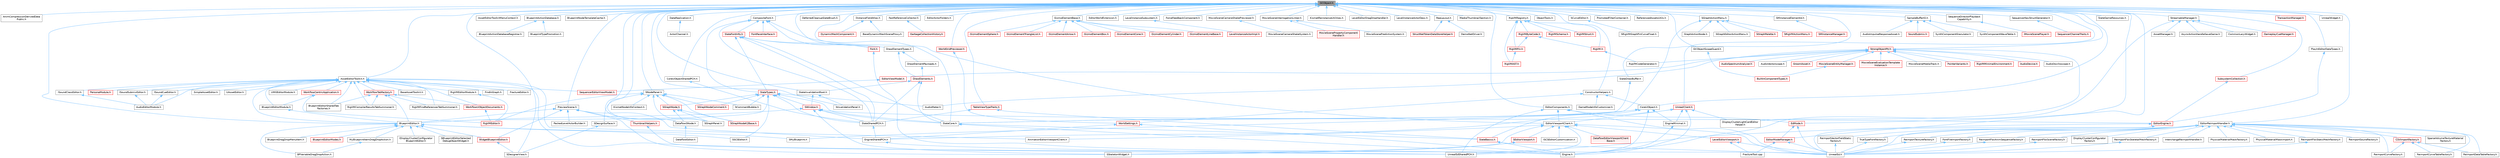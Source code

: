 digraph "GCObject.h"
{
 // INTERACTIVE_SVG=YES
 // LATEX_PDF_SIZE
  bgcolor="transparent";
  edge [fontname=Helvetica,fontsize=10,labelfontname=Helvetica,labelfontsize=10];
  node [fontname=Helvetica,fontsize=10,shape=box,height=0.2,width=0.4];
  Node1 [id="Node000001",label="GCObject.h",height=0.2,width=0.4,color="gray40", fillcolor="grey60", style="filled", fontcolor="black",tooltip=" "];
  Node1 -> Node2 [id="edge1_Node000001_Node000002",dir="back",color="steelblue1",style="solid",tooltip=" "];
  Node2 [id="Node000002",label="AnimCompressionDerivedData\lPublic.h",height=0.2,width=0.4,color="grey40", fillcolor="white", style="filled",URL="$dc/d36/AnimCompressionDerivedDataPublic_8h.html",tooltip=" "];
  Node1 -> Node3 [id="edge2_Node000001_Node000003",dir="back",color="steelblue1",style="solid",tooltip=" "];
  Node3 [id="Node000003",label="AssetEditorToolkit.h",height=0.2,width=0.4,color="grey40", fillcolor="white", style="filled",URL="$d9/d8b/AssetEditorToolkit_8h.html",tooltip=" "];
  Node3 -> Node4 [id="edge3_Node000003_Node000004",dir="back",color="steelblue1",style="solid",tooltip=" "];
  Node4 [id="Node000004",label="AnimationEditorViewportClient.h",height=0.2,width=0.4,color="grey40", fillcolor="white", style="filled",URL="$d1/d45/AnimationEditorViewportClient_8h.html",tooltip=" "];
  Node3 -> Node5 [id="edge4_Node000003_Node000005",dir="back",color="steelblue1",style="solid",tooltip=" "];
  Node5 [id="Node000005",label="AudioEditorModule.h",height=0.2,width=0.4,color="grey40", fillcolor="white", style="filled",URL="$d4/d28/AudioEditorModule_8h.html",tooltip=" "];
  Node3 -> Node6 [id="edge5_Node000003_Node000006",dir="back",color="steelblue1",style="solid",tooltip=" "];
  Node6 [id="Node000006",label="BaseAssetToolkit.h",height=0.2,width=0.4,color="grey40", fillcolor="white", style="filled",URL="$d4/d85/BaseAssetToolkit_8h.html",tooltip=" "];
  Node3 -> Node7 [id="edge6_Node000003_Node000007",dir="back",color="steelblue1",style="solid",tooltip=" "];
  Node7 [id="Node000007",label="BlueprintEditor.h",height=0.2,width=0.4,color="grey40", fillcolor="white", style="filled",URL="$df/d7d/BlueprintEditor_8h.html",tooltip=" "];
  Node7 -> Node8 [id="edge7_Node000007_Node000008",dir="back",color="steelblue1",style="solid",tooltip=" "];
  Node8 [id="Node000008",label="BPVariableDragDropAction.h",height=0.2,width=0.4,color="grey40", fillcolor="white", style="filled",URL="$dd/d23/BPVariableDragDropAction_8h.html",tooltip=" "];
  Node7 -> Node9 [id="edge8_Node000007_Node000009",dir="back",color="steelblue1",style="solid",tooltip=" "];
  Node9 [id="Node000009",label="BlueprintDragDropMenuItem.h",height=0.2,width=0.4,color="grey40", fillcolor="white", style="filled",URL="$dc/deb/BlueprintDragDropMenuItem_8h.html",tooltip=" "];
  Node7 -> Node10 [id="edge9_Node000007_Node000010",dir="back",color="steelblue1",style="solid",tooltip=" "];
  Node10 [id="Node000010",label="BlueprintEditorModes.h",height=0.2,width=0.4,color="red", fillcolor="#FFF0F0", style="filled",URL="$d9/d70/BlueprintEditorModes_8h.html",tooltip=" "];
  Node7 -> Node12 [id="edge10_Node000007_Node000012",dir="back",color="steelblue1",style="solid",tooltip=" "];
  Node12 [id="Node000012",label="IDisplayClusterConfigurator\lBlueprintEditor.h",height=0.2,width=0.4,color="grey40", fillcolor="white", style="filled",URL="$dd/d4b/IDisplayClusterConfiguratorBlueprintEditor_8h.html",tooltip=" "];
  Node7 -> Node13 [id="edge11_Node000007_Node000013",dir="back",color="steelblue1",style="solid",tooltip=" "];
  Node13 [id="Node000013",label="MyBlueprintItemDragDropAction.h",height=0.2,width=0.4,color="grey40", fillcolor="white", style="filled",URL="$da/d11/MyBlueprintItemDragDropAction_8h.html",tooltip=" "];
  Node13 -> Node8 [id="edge12_Node000013_Node000008",dir="back",color="steelblue1",style="solid",tooltip=" "];
  Node7 -> Node14 [id="edge13_Node000007_Node000014",dir="back",color="steelblue1",style="solid",tooltip=" "];
  Node14 [id="Node000014",label="SBlueprintEditorSelected\lDebugObjectWidget.h",height=0.2,width=0.4,color="grey40", fillcolor="white", style="filled",URL="$de/d6c/SBlueprintEditorSelectedDebugObjectWidget_8h.html",tooltip=" "];
  Node7 -> Node15 [id="edge14_Node000007_Node000015",dir="back",color="steelblue1",style="solid",tooltip=" "];
  Node15 [id="Node000015",label="SMyBlueprint.h",height=0.2,width=0.4,color="grey40", fillcolor="white", style="filled",URL="$d3/d34/SMyBlueprint_8h.html",tooltip=" "];
  Node7 -> Node16 [id="edge15_Node000007_Node000016",dir="back",color="steelblue1",style="solid",tooltip=" "];
  Node16 [id="Node000016",label="SSCSEditor.h",height=0.2,width=0.4,color="grey40", fillcolor="white", style="filled",URL="$d0/d2e/SSCSEditor_8h.html",tooltip=" "];
  Node7 -> Node17 [id="edge16_Node000007_Node000017",dir="back",color="steelblue1",style="solid",tooltip=" "];
  Node17 [id="Node000017",label="WidgetBlueprintEditor.h",height=0.2,width=0.4,color="red", fillcolor="#FFF0F0", style="filled",URL="$d6/d04/WidgetBlueprintEditor_8h.html",tooltip=" "];
  Node17 -> Node18 [id="edge17_Node000017_Node000018",dir="back",color="steelblue1",style="solid",tooltip=" "];
  Node18 [id="Node000018",label="SDesignerView.h",height=0.2,width=0.4,color="grey40", fillcolor="white", style="filled",URL="$d2/d14/SDesignerView_8h.html",tooltip=" "];
  Node3 -> Node20 [id="edge18_Node000003_Node000020",dir="back",color="steelblue1",style="solid",tooltip=" "];
  Node20 [id="Node000020",label="BlueprintEditorModule.h",height=0.2,width=0.4,color="grey40", fillcolor="white", style="filled",URL="$df/d39/BlueprintEditorModule_8h.html",tooltip=" "];
  Node20 -> Node7 [id="edge19_Node000020_Node000007",dir="back",color="steelblue1",style="solid",tooltip=" "];
  Node3 -> Node21 [id="edge20_Node000003_Node000021",dir="back",color="steelblue1",style="solid",tooltip=" "];
  Node21 [id="Node000021",label="BlueprintEditorSharedTab\lFactories.h",height=0.2,width=0.4,color="grey40", fillcolor="white", style="filled",URL="$d3/d15/BlueprintEditorSharedTabFactories_8h.html",tooltip=" "];
  Node3 -> Node22 [id="edge21_Node000003_Node000022",dir="back",color="steelblue1",style="solid",tooltip=" "];
  Node22 [id="Node000022",label="FindInGraph.h",height=0.2,width=0.4,color="grey40", fillcolor="white", style="filled",URL="$de/d36/FindInGraph_8h.html",tooltip=" "];
  Node3 -> Node23 [id="edge22_Node000003_Node000023",dir="back",color="steelblue1",style="solid",tooltip=" "];
  Node23 [id="Node000023",label="FractureEditor.h",height=0.2,width=0.4,color="grey40", fillcolor="white", style="filled",URL="$db/df2/FractureEditor_8h.html",tooltip=" "];
  Node3 -> Node24 [id="edge23_Node000003_Node000024",dir="back",color="steelblue1",style="solid",tooltip=" "];
  Node24 [id="Node000024",label="ISoundClassEditor.h",height=0.2,width=0.4,color="grey40", fillcolor="white", style="filled",URL="$de/db1/ISoundClassEditor_8h.html",tooltip=" "];
  Node24 -> Node5 [id="edge24_Node000024_Node000005",dir="back",color="steelblue1",style="solid",tooltip=" "];
  Node3 -> Node25 [id="edge25_Node000003_Node000025",dir="back",color="steelblue1",style="solid",tooltip=" "];
  Node25 [id="Node000025",label="ISoundCueEditor.h",height=0.2,width=0.4,color="grey40", fillcolor="white", style="filled",URL="$d6/d6a/ISoundCueEditor_8h.html",tooltip=" "];
  Node25 -> Node5 [id="edge26_Node000025_Node000005",dir="back",color="steelblue1",style="solid",tooltip=" "];
  Node3 -> Node26 [id="edge27_Node000003_Node000026",dir="back",color="steelblue1",style="solid",tooltip=" "];
  Node26 [id="Node000026",label="ISoundSubmixEditor.h",height=0.2,width=0.4,color="grey40", fillcolor="white", style="filled",URL="$dd/dca/ISoundSubmixEditor_8h.html",tooltip=" "];
  Node26 -> Node5 [id="edge28_Node000026_Node000005",dir="back",color="steelblue1",style="solid",tooltip=" "];
  Node3 -> Node27 [id="edge29_Node000003_Node000027",dir="back",color="steelblue1",style="solid",tooltip=" "];
  Node27 [id="Node000027",label="PersonaModule.h",height=0.2,width=0.4,color="red", fillcolor="#FFF0F0", style="filled",URL="$de/d74/PersonaModule_8h.html",tooltip=" "];
  Node3 -> Node29 [id="edge30_Node000003_Node000029",dir="back",color="steelblue1",style="solid",tooltip=" "];
  Node29 [id="Node000029",label="RigVMCompilerResultsTabSummoner.h",height=0.2,width=0.4,color="grey40", fillcolor="white", style="filled",URL="$dd/d05/RigVMCompilerResultsTabSummoner_8h.html",tooltip=" "];
  Node3 -> Node30 [id="edge31_Node000003_Node000030",dir="back",color="steelblue1",style="solid",tooltip=" "];
  Node30 [id="Node000030",label="RigVMEditorModule.h",height=0.2,width=0.4,color="grey40", fillcolor="white", style="filled",URL="$df/d47/RigVMEditorModule_8h.html",tooltip=" "];
  Node30 -> Node31 [id="edge32_Node000030_Node000031",dir="back",color="steelblue1",style="solid",tooltip=" "];
  Node31 [id="Node000031",label="RigVMEditor.h",height=0.2,width=0.4,color="red", fillcolor="#FFF0F0", style="filled",URL="$d3/d13/RigVMEditor_8h.html",tooltip=" "];
  Node3 -> Node36 [id="edge33_Node000003_Node000036",dir="back",color="steelblue1",style="solid",tooltip=" "];
  Node36 [id="Node000036",label="RigVMFindReferencesTabSummoner.h",height=0.2,width=0.4,color="grey40", fillcolor="white", style="filled",URL="$d5/d7d/RigVMFindReferencesTabSummoner_8h.html",tooltip=" "];
  Node3 -> Node37 [id="edge34_Node000003_Node000037",dir="back",color="steelblue1",style="solid",tooltip=" "];
  Node37 [id="Node000037",label="SequencerEditorViewModel.h",height=0.2,width=0.4,color="red", fillcolor="#FFF0F0", style="filled",URL="$da/d57/SequencerEditorViewModel_8h.html",tooltip=" "];
  Node3 -> Node47 [id="edge35_Node000003_Node000047",dir="back",color="steelblue1",style="solid",tooltip=" "];
  Node47 [id="Node000047",label="SimpleAssetEditor.h",height=0.2,width=0.4,color="grey40", fillcolor="white", style="filled",URL="$da/d6e/SimpleAssetEditor_8h.html",tooltip=" "];
  Node3 -> Node48 [id="edge36_Node000003_Node000048",dir="back",color="steelblue1",style="solid",tooltip=" "];
  Node48 [id="Node000048",label="UAssetEditor.h",height=0.2,width=0.4,color="grey40", fillcolor="white", style="filled",URL="$da/dda/UAssetEditor_8h.html",tooltip=" "];
  Node3 -> Node49 [id="edge37_Node000003_Node000049",dir="back",color="steelblue1",style="solid",tooltip=" "];
  Node49 [id="Node000049",label="UMGEditorModule.h",height=0.2,width=0.4,color="grey40", fillcolor="white", style="filled",URL="$db/d6a/UMGEditorModule_8h.html",tooltip=" "];
  Node3 -> Node50 [id="edge38_Node000003_Node000050",dir="back",color="steelblue1",style="solid",tooltip=" "];
  Node50 [id="Node000050",label="UnrealEdSharedPCH.h",height=0.2,width=0.4,color="grey40", fillcolor="white", style="filled",URL="$d1/de6/UnrealEdSharedPCH_8h.html",tooltip=" "];
  Node3 -> Node51 [id="edge39_Node000003_Node000051",dir="back",color="steelblue1",style="solid",tooltip=" "];
  Node51 [id="Node000051",label="WorkflowCentricApplication.h",height=0.2,width=0.4,color="red", fillcolor="#FFF0F0", style="filled",URL="$dc/dc7/WorkflowCentricApplication_8h.html",tooltip=" "];
  Node51 -> Node20 [id="edge40_Node000051_Node000020",dir="back",color="steelblue1",style="solid",tooltip=" "];
  Node51 -> Node31 [id="edge41_Node000051_Node000031",dir="back",color="steelblue1",style="solid",tooltip=" "];
  Node3 -> Node54 [id="edge42_Node000003_Node000054",dir="back",color="steelblue1",style="solid",tooltip=" "];
  Node54 [id="Node000054",label="WorkflowTabFactory.h",height=0.2,width=0.4,color="red", fillcolor="#FFF0F0", style="filled",URL="$d9/dfb/WorkflowTabFactory_8h.html",tooltip=" "];
  Node54 -> Node7 [id="edge43_Node000054_Node000007",dir="back",color="steelblue1",style="solid",tooltip=" "];
  Node54 -> Node21 [id="edge44_Node000054_Node000021",dir="back",color="steelblue1",style="solid",tooltip=" "];
  Node54 -> Node29 [id="edge45_Node000054_Node000029",dir="back",color="steelblue1",style="solid",tooltip=" "];
  Node54 -> Node36 [id="edge46_Node000054_Node000036",dir="back",color="steelblue1",style="solid",tooltip=" "];
  Node54 -> Node61 [id="edge47_Node000054_Node000061",dir="back",color="steelblue1",style="solid",tooltip=" "];
  Node61 [id="Node000061",label="WorkflowUObjectDocuments.h",height=0.2,width=0.4,color="red", fillcolor="#FFF0F0", style="filled",URL="$d1/db5/WorkflowUObjectDocuments_8h.html",tooltip=" "];
  Node61 -> Node31 [id="edge48_Node000061_Node000031",dir="back",color="steelblue1",style="solid",tooltip=" "];
  Node3 -> Node61 [id="edge49_Node000003_Node000061",dir="back",color="steelblue1",style="solid",tooltip=" "];
  Node1 -> Node63 [id="edge50_Node000001_Node000063",dir="back",color="steelblue1",style="solid",tooltip=" "];
  Node63 [id="Node000063",label="AssetEditorToolkitMenuContext.h",height=0.2,width=0.4,color="grey40", fillcolor="white", style="filled",URL="$df/d61/AssetEditorToolkitMenuContext_8h.html",tooltip=" "];
  Node1 -> Node64 [id="edge51_Node000001_Node000064",dir="back",color="steelblue1",style="solid",tooltip=" "];
  Node64 [id="Node000064",label="BlueprintActionDatabase.h",height=0.2,width=0.4,color="grey40", fillcolor="white", style="filled",URL="$d4/dae/BlueprintActionDatabase_8h.html",tooltip=" "];
  Node64 -> Node65 [id="edge52_Node000064_Node000065",dir="back",color="steelblue1",style="solid",tooltip=" "];
  Node65 [id="Node000065",label="BlueprintActionDatabaseRegistrar.h",height=0.2,width=0.4,color="grey40", fillcolor="white", style="filled",URL="$d5/d5d/BlueprintActionDatabaseRegistrar_8h.html",tooltip=" "];
  Node64 -> Node66 [id="edge53_Node000064_Node000066",dir="back",color="steelblue1",style="solid",tooltip=" "];
  Node66 [id="Node000066",label="BlueprintTypePromotion.h",height=0.2,width=0.4,color="grey40", fillcolor="white", style="filled",URL="$d2/d23/BlueprintTypePromotion_8h.html",tooltip=" "];
  Node1 -> Node7 [id="edge54_Node000001_Node000007",dir="back",color="steelblue1",style="solid",tooltip=" "];
  Node1 -> Node67 [id="edge55_Node000001_Node000067",dir="back",color="steelblue1",style="solid",tooltip=" "];
  Node67 [id="Node000067",label="BlueprintNodeTemplateCache.h",height=0.2,width=0.4,color="grey40", fillcolor="white", style="filled",URL="$d7/d87/BlueprintNodeTemplateCache_8h.html",tooltip=" "];
  Node1 -> Node68 [id="edge56_Node000001_Node000068",dir="back",color="steelblue1",style="solid",tooltip=" "];
  Node68 [id="Node000068",label="CompositeFont.h",height=0.2,width=0.4,color="grey40", fillcolor="white", style="filled",URL="$df/d09/CompositeFont_8h.html",tooltip=" "];
  Node68 -> Node69 [id="edge57_Node000068_Node000069",dir="back",color="steelblue1",style="solid",tooltip=" "];
  Node69 [id="Node000069",label="Font.h",height=0.2,width=0.4,color="red", fillcolor="#FFF0F0", style="filled",URL="$d8/dd1/Font_8h.html",tooltip=" "];
  Node69 -> Node73 [id="edge58_Node000069_Node000073",dir="back",color="steelblue1",style="solid",tooltip=" "];
  Node73 [id="Node000073",label="Engine.h",height=0.2,width=0.4,color="grey40", fillcolor="white", style="filled",URL="$d1/d34/Public_2Engine_8h.html",tooltip=" "];
  Node68 -> Node74 [id="edge59_Node000068_Node000074",dir="back",color="steelblue1",style="solid",tooltip=" "];
  Node74 [id="Node000074",label="FontFaceInterface.h",height=0.2,width=0.4,color="red", fillcolor="#FFF0F0", style="filled",URL="$d1/dbe/FontFaceInterface_8h.html",tooltip=" "];
  Node68 -> Node76 [id="edge60_Node000068_Node000076",dir="back",color="steelblue1",style="solid",tooltip=" "];
  Node76 [id="Node000076",label="SlateCore.h",height=0.2,width=0.4,color="grey40", fillcolor="white", style="filled",URL="$dc/d03/SlateCore_8h.html",tooltip=" "];
  Node76 -> Node73 [id="edge61_Node000076_Node000073",dir="back",color="steelblue1",style="solid",tooltip=" "];
  Node76 -> Node77 [id="edge62_Node000076_Node000077",dir="back",color="steelblue1",style="solid",tooltip=" "];
  Node77 [id="Node000077",label="SlateBasics.h",height=0.2,width=0.4,color="red", fillcolor="#FFF0F0", style="filled",URL="$da/d2f/SlateBasics_8h.html",tooltip=" "];
  Node77 -> Node73 [id="edge63_Node000077_Node000073",dir="back",color="steelblue1",style="solid",tooltip=" "];
  Node77 -> Node80 [id="edge64_Node000077_Node000080",dir="back",color="steelblue1",style="solid",tooltip=" "];
  Node80 [id="Node000080",label="UnrealEd.h",height=0.2,width=0.4,color="grey40", fillcolor="white", style="filled",URL="$d2/d5f/UnrealEd_8h.html",tooltip=" "];
  Node68 -> Node81 [id="edge65_Node000068_Node000081",dir="back",color="steelblue1",style="solid",tooltip=" "];
  Node81 [id="Node000081",label="SlateFontInfo.h",height=0.2,width=0.4,color="red", fillcolor="#FFF0F0", style="filled",URL="$dc/dfb/SlateFontInfo_8h.html",tooltip=" "];
  Node81 -> Node129 [id="edge66_Node000081_Node000129",dir="back",color="steelblue1",style="solid",tooltip=" "];
  Node129 [id="Node000129",label="DrawElementTypes.h",height=0.2,width=0.4,color="grey40", fillcolor="white", style="filled",URL="$df/d5c/DrawElementTypes_8h.html",tooltip=" "];
  Node129 -> Node130 [id="edge67_Node000129_Node000130",dir="back",color="steelblue1",style="solid",tooltip=" "];
  Node130 [id="Node000130",label="DrawElementPayloads.h",height=0.2,width=0.4,color="grey40", fillcolor="white", style="filled",URL="$d9/d97/DrawElementPayloads_8h.html",tooltip=" "];
  Node130 -> Node131 [id="edge68_Node000130_Node000131",dir="back",color="steelblue1",style="solid",tooltip=" "];
  Node131 [id="Node000131",label="DrawElements.h",height=0.2,width=0.4,color="red", fillcolor="#FFF0F0", style="filled",URL="$d8/d4c/DrawElements_8h.html",tooltip=" "];
  Node131 -> Node76 [id="edge69_Node000131_Node000076",dir="back",color="steelblue1",style="solid",tooltip=" "];
  Node131 -> Node674 [id="edge70_Node000131_Node000674",dir="back",color="steelblue1",style="solid",tooltip=" "];
  Node674 [id="Node000674",label="SlateInvalidationRoot.h",height=0.2,width=0.4,color="grey40", fillcolor="white", style="filled",URL="$d6/dc6/SlateInvalidationRoot_8h.html",tooltip=" "];
  Node674 -> Node675 [id="edge71_Node000674_Node000675",dir="back",color="steelblue1",style="solid",tooltip=" "];
  Node675 [id="Node000675",label="SInvalidationPanel.h",height=0.2,width=0.4,color="grey40", fillcolor="white", style="filled",URL="$d7/d86/SInvalidationPanel_8h.html",tooltip=" "];
  Node674 -> Node389 [id="edge72_Node000674_Node000389",dir="back",color="steelblue1",style="solid",tooltip=" "];
  Node389 [id="Node000389",label="SWindow.h",height=0.2,width=0.4,color="red", fillcolor="#FFF0F0", style="filled",URL="$d2/d6d/SWindow_8h.html",tooltip=" "];
  Node389 -> Node7 [id="edge73_Node000389_Node000007",dir="back",color="steelblue1",style="solid",tooltip=" "];
  Node389 -> Node396 [id="edge74_Node000389_Node000396",dir="back",color="steelblue1",style="solid",tooltip=" "];
  Node396 [id="Node000396",label="EditorEngine.h",height=0.2,width=0.4,color="red", fillcolor="#FFF0F0", style="filled",URL="$da/d0c/EditorEngine_8h.html",tooltip=" "];
  Node396 -> Node80 [id="edge75_Node000396_Node000080",dir="back",color="steelblue1",style="solid",tooltip=" "];
  Node396 -> Node50 [id="edge76_Node000396_Node000050",dir="back",color="steelblue1",style="solid",tooltip=" "];
  Node389 -> Node279 [id="edge77_Node000389_Node000279",dir="back",color="steelblue1",style="solid",tooltip=" "];
  Node279 [id="Node000279",label="SSkeletonWidget.h",height=0.2,width=0.4,color="grey40", fillcolor="white", style="filled",URL="$dd/da7/SSkeletonWidget_8h.html",tooltip=" "];
  Node389 -> Node76 [id="edge78_Node000389_Node000076",dir="back",color="steelblue1",style="solid",tooltip=" "];
  Node389 -> Node231 [id="edge79_Node000389_Node000231",dir="back",color="steelblue1",style="solid",tooltip=" "];
  Node231 [id="Node000231",label="SlateSharedPCH.h",height=0.2,width=0.4,color="grey40", fillcolor="white", style="filled",URL="$d1/dfc/SlateSharedPCH_8h.html",tooltip=" "];
  Node231 -> Node232 [id="edge80_Node000231_Node000232",dir="back",color="steelblue1",style="solid",tooltip=" "];
  Node232 [id="Node000232",label="EngineSharedPCH.h",height=0.2,width=0.4,color="grey40", fillcolor="white", style="filled",URL="$dc/dbb/EngineSharedPCH_8h.html",tooltip=" "];
  Node232 -> Node50 [id="edge81_Node000232_Node000050",dir="back",color="steelblue1",style="solid",tooltip=" "];
  Node131 -> Node231 [id="edge82_Node000131_Node000231",dir="back",color="steelblue1",style="solid",tooltip=" "];
  Node129 -> Node131 [id="edge83_Node000129_Node000131",dir="back",color="steelblue1",style="solid",tooltip=" "];
  Node81 -> Node69 [id="edge84_Node000081_Node000069",dir="back",color="steelblue1",style="solid",tooltip=" "];
  Node81 -> Node76 [id="edge85_Node000081_Node000076",dir="back",color="steelblue1",style="solid",tooltip=" "];
  Node81 -> Node231 [id="edge86_Node000081_Node000231",dir="back",color="steelblue1",style="solid",tooltip=" "];
  Node81 -> Node1045 [id="edge87_Node000081_Node001045",dir="back",color="steelblue1",style="solid",tooltip=" "];
  Node1045 [id="Node001045",label="SlateTypes.h",height=0.2,width=0.4,color="red", fillcolor="#FFF0F0", style="filled",URL="$d2/d6f/SlateTypes_8h.html",tooltip=" "];
  Node1045 -> Node84 [id="edge88_Node001045_Node000084",dir="back",color="steelblue1",style="solid",tooltip=" "];
  Node84 [id="Node000084",label="AudioMeter.h",height=0.2,width=0.4,color="grey40", fillcolor="white", style="filled",URL="$de/db0/AudioMeter_8h.html",tooltip=" "];
  Node1045 -> Node7 [id="edge89_Node001045_Node000007",dir="back",color="steelblue1",style="solid",tooltip=" "];
  Node1045 -> Node168 [id="edge90_Node001045_Node000168",dir="back",color="steelblue1",style="solid",tooltip=" "];
  Node168 [id="Node000168",label="SCommentBubble.h",height=0.2,width=0.4,color="grey40", fillcolor="white", style="filled",URL="$d9/d84/SCommentBubble_8h.html",tooltip=" "];
  Node1045 -> Node170 [id="edge91_Node001045_Node000170",dir="back",color="steelblue1",style="solid",tooltip=" "];
  Node170 [id="Node000170",label="SGraphNode.h",height=0.2,width=0.4,color="red", fillcolor="#FFF0F0", style="filled",URL="$d2/d30/SGraphNode_8h.html",tooltip=" "];
  Node170 -> Node173 [id="edge92_Node000170_Node000173",dir="back",color="steelblue1",style="solid",tooltip=" "];
  Node173 [id="Node000173",label="DataflowSNode.h",height=0.2,width=0.4,color="grey40", fillcolor="white", style="filled",URL="$d8/d5a/DataflowSNode_8h.html",tooltip=" "];
  Node173 -> Node174 [id="edge93_Node000173_Node000174",dir="back",color="steelblue1",style="solid",tooltip=" "];
  Node174 [id="Node000174",label="DataflowEditor.h",height=0.2,width=0.4,color="grey40", fillcolor="white", style="filled",URL="$d9/d93/DataflowEditor_8h.html",tooltip=" "];
  Node170 -> Node179 [id="edge94_Node000170_Node000179",dir="back",color="steelblue1",style="solid",tooltip=" "];
  Node179 [id="Node000179",label="SGraphNodeK2Base.h",height=0.2,width=0.4,color="red", fillcolor="#FFF0F0", style="filled",URL="$de/d4a/SGraphNodeK2Base_8h.html",tooltip=" "];
  Node170 -> Node188 [id="edge95_Node000170_Node000188",dir="back",color="steelblue1",style="solid",tooltip=" "];
  Node188 [id="Node000188",label="SGraphPanel.h",height=0.2,width=0.4,color="grey40", fillcolor="white", style="filled",URL="$d2/dcf/SGraphPanel_8h.html",tooltip=" "];
  Node1045 -> Node185 [id="edge96_Node001045_Node000185",dir="back",color="steelblue1",style="solid",tooltip=" "];
  Node185 [id="Node000185",label="SGraphNodeComment.h",height=0.2,width=0.4,color="red", fillcolor="#FFF0F0", style="filled",URL="$d7/db6/SGraphNodeComment_8h.html",tooltip=" "];
  Node1045 -> Node16 [id="edge97_Node001045_Node000016",dir="back",color="steelblue1",style="solid",tooltip=" "];
  Node1045 -> Node389 [id="edge98_Node001045_Node000389",dir="back",color="steelblue1",style="solid",tooltip=" "];
  Node1045 -> Node76 [id="edge99_Node001045_Node000076",dir="back",color="steelblue1",style="solid",tooltip=" "];
  Node1045 -> Node231 [id="edge100_Node001045_Node000231",dir="back",color="steelblue1",style="solid",tooltip=" "];
  Node68 -> Node231 [id="edge101_Node000068_Node000231",dir="back",color="steelblue1",style="solid",tooltip=" "];
  Node68 -> Node1045 [id="edge102_Node000068_Node001045",dir="back",color="steelblue1",style="solid",tooltip=" "];
  Node1 -> Node1104 [id="edge103_Node000001_Node001104",dir="back",color="steelblue1",style="solid",tooltip=" "];
  Node1104 [id="Node001104",label="ConstructorHelpers.h",height=0.2,width=0.4,color="grey40", fillcolor="white", style="filled",URL="$db/d1c/ConstructorHelpers_8h.html",tooltip=" "];
  Node1104 -> Node1105 [id="edge104_Node001104_Node001105",dir="back",color="steelblue1",style="solid",tooltip=" "];
  Node1105 [id="Node001105",label="CoreUObject.h",height=0.2,width=0.4,color="grey40", fillcolor="white", style="filled",URL="$d0/ded/CoreUObject_8h.html",tooltip=" "];
  Node1105 -> Node73 [id="edge105_Node001105_Node000073",dir="back",color="steelblue1",style="solid",tooltip=" "];
  Node1105 -> Node1106 [id="edge106_Node001105_Node001106",dir="back",color="steelblue1",style="solid",tooltip=" "];
  Node1106 [id="Node001106",label="EngineMinimal.h",height=0.2,width=0.4,color="grey40", fillcolor="white", style="filled",URL="$d0/d2c/EngineMinimal_8h.html",tooltip=" "];
  Node1106 -> Node73 [id="edge107_Node001106_Node000073",dir="back",color="steelblue1",style="solid",tooltip=" "];
  Node1105 -> Node77 [id="edge108_Node001105_Node000077",dir="back",color="steelblue1",style="solid",tooltip=" "];
  Node1105 -> Node76 [id="edge109_Node001105_Node000076",dir="back",color="steelblue1",style="solid",tooltip=" "];
  Node1104 -> Node118 [id="edge110_Node001104_Node000118",dir="back",color="steelblue1",style="solid",tooltip=" "];
  Node118 [id="Node000118",label="GameModeInfoCustomizer.h",height=0.2,width=0.4,color="grey40", fillcolor="white", style="filled",URL="$d5/df3/GameModeInfoCustomizer_8h.html",tooltip=" "];
  Node1104 -> Node1107 [id="edge111_Node001104_Node001107",dir="back",color="steelblue1",style="solid",tooltip=" "];
  Node1107 [id="Node001107",label="WorldSettings.h",height=0.2,width=0.4,color="red", fillcolor="#FFF0F0", style="filled",URL="$dd/d74/WorldSettings_8h.html",tooltip=" "];
  Node1107 -> Node73 [id="edge112_Node001107_Node000073",dir="back",color="steelblue1",style="solid",tooltip=" "];
  Node1107 -> Node232 [id="edge113_Node001107_Node000232",dir="back",color="steelblue1",style="solid",tooltip=" "];
  Node1 -> Node1105 [id="edge114_Node000001_Node001105",dir="back",color="steelblue1",style="solid",tooltip=" "];
  Node1 -> Node1130 [id="edge115_Node000001_Node001130",dir="back",color="steelblue1",style="solid",tooltip=" "];
  Node1130 [id="Node001130",label="CoreUObjectSharedPCH.h",height=0.2,width=0.4,color="grey40", fillcolor="white", style="filled",URL="$de/d2f/CoreUObjectSharedPCH_8h.html",tooltip=" "];
  Node1130 -> Node231 [id="edge116_Node001130_Node000231",dir="back",color="steelblue1",style="solid",tooltip=" "];
  Node1 -> Node1131 [id="edge117_Node000001_Node001131",dir="back",color="steelblue1",style="solid",tooltip=" "];
  Node1131 [id="Node001131",label="DataReplication.h",height=0.2,width=0.4,color="grey40", fillcolor="white", style="filled",URL="$d8/d2a/DataReplication_8h.html",tooltip=" "];
  Node1131 -> Node1132 [id="edge118_Node001131_Node001132",dir="back",color="steelblue1",style="solid",tooltip=" "];
  Node1132 [id="Node001132",label="ActorChannel.h",height=0.2,width=0.4,color="grey40", fillcolor="white", style="filled",URL="$d5/de0/ActorChannel_8h.html",tooltip=" "];
  Node1 -> Node173 [id="edge119_Node000001_Node000173",dir="back",color="steelblue1",style="solid",tooltip=" "];
  Node1 -> Node1133 [id="edge120_Node000001_Node001133",dir="back",color="steelblue1",style="solid",tooltip=" "];
  Node1133 [id="Node001133",label="DeferredCleanupSlateBrush.h",height=0.2,width=0.4,color="grey40", fillcolor="white", style="filled",URL="$d0/d81/DeferredCleanupSlateBrush_8h.html",tooltip=" "];
  Node1 -> Node1134 [id="edge121_Node000001_Node001134",dir="back",color="steelblue1",style="solid",tooltip=" "];
  Node1134 [id="Node001134",label="DistanceFieldAtlas.h",height=0.2,width=0.4,color="grey40", fillcolor="white", style="filled",URL="$df/def/DistanceFieldAtlas_8h.html",tooltip=" "];
  Node1134 -> Node1135 [id="edge122_Node001134_Node001135",dir="back",color="steelblue1",style="solid",tooltip=" "];
  Node1135 [id="Node001135",label="BaseDynamicMeshSceneProxy.h",height=0.2,width=0.4,color="grey40", fillcolor="white", style="filled",URL="$d2/dee/BaseDynamicMeshSceneProxy_8h.html",tooltip=" "];
  Node1134 -> Node1136 [id="edge123_Node001134_Node001136",dir="back",color="steelblue1",style="solid",tooltip=" "];
  Node1136 [id="Node001136",label="DynamicMeshComponent.h",height=0.2,width=0.4,color="red", fillcolor="#FFF0F0", style="filled",URL="$d8/d66/DynamicMeshComponent_8h.html",tooltip=" "];
  Node1 -> Node129 [id="edge124_Node000001_Node000129",dir="back",color="steelblue1",style="solid",tooltip=" "];
  Node1 -> Node550 [id="edge125_Node000001_Node000550",dir="back",color="steelblue1",style="solid",tooltip=" "];
  Node550 [id="Node000550",label="EdMode.h",height=0.2,width=0.4,color="red", fillcolor="#FFF0F0", style="filled",URL="$d9/d84/EdMode_8h.html",tooltip=" "];
  Node550 -> Node504 [id="edge126_Node000550_Node000504",dir="back",color="steelblue1",style="solid",tooltip=" "];
  Node504 [id="Node000504",label="EditorModeManager.h",height=0.2,width=0.4,color="red", fillcolor="#FFF0F0", style="filled",URL="$d9/dca/EditorModeManager_8h.html",tooltip=" "];
  Node504 -> Node503 [id="edge127_Node000504_Node000503",dir="back",color="steelblue1",style="solid",tooltip=" "];
  Node503 [id="Node000503",label="FractureTool.cpp",height=0.2,width=0.4,color="grey40", fillcolor="white", style="filled",URL="$dc/d9a/FractureTool_8cpp.html",tooltip=" "];
  Node504 -> Node80 [id="edge128_Node000504_Node000080",dir="back",color="steelblue1",style="solid",tooltip=" "];
  Node550 -> Node80 [id="edge129_Node000550_Node000080",dir="back",color="steelblue1",style="solid",tooltip=" "];
  Node1 -> Node922 [id="edge130_Node000001_Node000922",dir="back",color="steelblue1",style="solid",tooltip=" "];
  Node922 [id="Node000922",label="EditorActorFolders.h",height=0.2,width=0.4,color="grey40", fillcolor="white", style="filled",URL="$d9/dc1/EditorActorFolders_8h.html",tooltip=" "];
  Node1 -> Node1208 [id="edge131_Node000001_Node001208",dir="back",color="steelblue1",style="solid",tooltip=" "];
  Node1208 [id="Node001208",label="EditorComponents.h",height=0.2,width=0.4,color="grey40", fillcolor="white", style="filled",URL="$d8/d68/EditorComponents_8h.html",tooltip=" "];
  Node1208 -> Node550 [id="edge132_Node001208_Node000550",dir="back",color="steelblue1",style="solid",tooltip=" "];
  Node1208 -> Node510 [id="edge133_Node001208_Node000510",dir="back",color="steelblue1",style="solid",tooltip=" "];
  Node510 [id="Node000510",label="EditorViewportClient.h",height=0.2,width=0.4,color="grey40", fillcolor="white", style="filled",URL="$d4/d41/EditorViewportClient_8h.html",tooltip=" "];
  Node510 -> Node4 [id="edge134_Node000510_Node000004",dir="back",color="steelblue1",style="solid",tooltip=" "];
  Node510 -> Node511 [id="edge135_Node000510_Node000511",dir="back",color="steelblue1",style="solid",tooltip=" "];
  Node511 [id="Node000511",label="DataflowEditorViewportClient\lBase.h",height=0.2,width=0.4,color="red", fillcolor="#FFF0F0", style="filled",URL="$d8/ddd/DataflowEditorViewportClientBase_8h.html",tooltip=" "];
  Node510 -> Node514 [id="edge136_Node000510_Node000514",dir="back",color="steelblue1",style="solid",tooltip=" "];
  Node514 [id="Node000514",label="ISCSEditorCustomization.h",height=0.2,width=0.4,color="grey40", fillcolor="white", style="filled",URL="$de/d19/ISCSEditorCustomization_8h.html",tooltip=" "];
  Node510 -> Node515 [id="edge137_Node000510_Node000515",dir="back",color="steelblue1",style="solid",tooltip=" "];
  Node515 [id="Node000515",label="LevelEditorViewport.h",height=0.2,width=0.4,color="red", fillcolor="#FFF0F0", style="filled",URL="$d4/ddf/LevelEditorViewport_8h.html",tooltip=" "];
  Node515 -> Node503 [id="edge138_Node000515_Node000503",dir="back",color="steelblue1",style="solid",tooltip=" "];
  Node515 -> Node80 [id="edge139_Node000515_Node000080",dir="back",color="steelblue1",style="solid",tooltip=" "];
  Node510 -> Node518 [id="edge140_Node000510_Node000518",dir="back",color="steelblue1",style="solid",tooltip=" "];
  Node518 [id="Node000518",label="SEditorViewport.h",height=0.2,width=0.4,color="red", fillcolor="#FFF0F0", style="filled",URL="$dd/de0/SEditorViewport_8h.html",tooltip=" "];
  Node518 -> Node279 [id="edge141_Node000518_Node000279",dir="back",color="steelblue1",style="solid",tooltip=" "];
  Node510 -> Node279 [id="edge142_Node000510_Node000279",dir="back",color="steelblue1",style="solid",tooltip=" "];
  Node510 -> Node80 [id="edge143_Node000510_Node000080",dir="back",color="steelblue1",style="solid",tooltip=" "];
  Node510 -> Node50 [id="edge144_Node000510_Node000050",dir="back",color="steelblue1",style="solid",tooltip=" "];
  Node1208 -> Node80 [id="edge145_Node001208_Node000080",dir="back",color="steelblue1",style="solid",tooltip=" "];
  Node1208 -> Node50 [id="edge146_Node001208_Node000050",dir="back",color="steelblue1",style="solid",tooltip=" "];
  Node1 -> Node504 [id="edge147_Node000001_Node000504",dir="back",color="steelblue1",style="solid",tooltip=" "];
  Node1 -> Node1209 [id="edge148_Node000001_Node001209",dir="back",color="steelblue1",style="solid",tooltip=" "];
  Node1209 [id="Node001209",label="EditorReimportHandler.h",height=0.2,width=0.4,color="grey40", fillcolor="white", style="filled",URL="$d2/d2f/EditorReimportHandler_8h.html",tooltip=" "];
  Node1209 -> Node1210 [id="edge149_Node001209_Node001210",dir="back",color="steelblue1",style="solid",tooltip=" "];
  Node1210 [id="Node001210",label="CSVImportFactory.h",height=0.2,width=0.4,color="red", fillcolor="#FFF0F0", style="filled",URL="$df/d17/CSVImportFactory_8h.html",tooltip=" "];
  Node1210 -> Node1212 [id="edge150_Node001210_Node001212",dir="back",color="steelblue1",style="solid",tooltip=" "];
  Node1212 [id="Node001212",label="ReimportCurveFactory.h",height=0.2,width=0.4,color="grey40", fillcolor="white", style="filled",URL="$d0/dfa/ReimportCurveFactory_8h.html",tooltip=" "];
  Node1210 -> Node1213 [id="edge151_Node001210_Node001213",dir="back",color="steelblue1",style="solid",tooltip=" "];
  Node1213 [id="Node001213",label="ReimportCurveTableFactory.h",height=0.2,width=0.4,color="grey40", fillcolor="white", style="filled",URL="$d9/d35/ReimportCurveTableFactory_8h.html",tooltip=" "];
  Node1210 -> Node1214 [id="edge152_Node001210_Node001214",dir="back",color="steelblue1",style="solid",tooltip=" "];
  Node1214 [id="Node001214",label="ReimportDataTableFactory.h",height=0.2,width=0.4,color="grey40", fillcolor="white", style="filled",URL="$d4/d95/ReimportDataTableFactory_8h.html",tooltip=" "];
  Node1209 -> Node1215 [id="edge153_Node001209_Node001215",dir="back",color="steelblue1",style="solid",tooltip=" "];
  Node1215 [id="Node001215",label="DisplayClusterConfigurator\lFactory.h",height=0.2,width=0.4,color="grey40", fillcolor="white", style="filled",URL="$de/d0f/DisplayClusterConfiguratorFactory_8h.html",tooltip=" "];
  Node1209 -> Node1216 [id="edge154_Node001209_Node001216",dir="back",color="steelblue1",style="solid",tooltip=" "];
  Node1216 [id="Node001216",label="FontFileImportFactory.h",height=0.2,width=0.4,color="grey40", fillcolor="white", style="filled",URL="$d2/d31/FontFileImportFactory_8h.html",tooltip=" "];
  Node1216 -> Node80 [id="edge155_Node001216_Node000080",dir="back",color="steelblue1",style="solid",tooltip=" "];
  Node1209 -> Node1217 [id="edge156_Node001209_Node001217",dir="back",color="steelblue1",style="solid",tooltip=" "];
  Node1217 [id="Node001217",label="InterchangeReimportHandler.h",height=0.2,width=0.4,color="grey40", fillcolor="white", style="filled",URL="$d7/de5/InterchangeReimportHandler_8h.html",tooltip=" "];
  Node1209 -> Node1218 [id="edge157_Node001209_Node001218",dir="back",color="steelblue1",style="solid",tooltip=" "];
  Node1218 [id="Node001218",label="PhysicalMaterialMaskFactory.h",height=0.2,width=0.4,color="grey40", fillcolor="white", style="filled",URL="$d1/da4/PhysicalMaterialMaskFactory_8h.html",tooltip=" "];
  Node1209 -> Node1219 [id="edge158_Node001209_Node001219",dir="back",color="steelblue1",style="solid",tooltip=" "];
  Node1219 [id="Node001219",label="PhysicalMaterialMaskImport.h",height=0.2,width=0.4,color="grey40", fillcolor="white", style="filled",URL="$d8/de7/PhysicalMaterialMaskImport_8h.html",tooltip=" "];
  Node1209 -> Node1212 [id="edge159_Node001209_Node001212",dir="back",color="steelblue1",style="solid",tooltip=" "];
  Node1209 -> Node1213 [id="edge160_Node001209_Node001213",dir="back",color="steelblue1",style="solid",tooltip=" "];
  Node1209 -> Node1214 [id="edge161_Node001209_Node001214",dir="back",color="steelblue1",style="solid",tooltip=" "];
  Node1209 -> Node1220 [id="edge162_Node001209_Node001220",dir="back",color="steelblue1",style="solid",tooltip=" "];
  Node1220 [id="Node001220",label="ReimportFbxAnimSequenceFactory.h",height=0.2,width=0.4,color="grey40", fillcolor="white", style="filled",URL="$d9/d1e/ReimportFbxAnimSequenceFactory_8h.html",tooltip=" "];
  Node1220 -> Node80 [id="edge163_Node001220_Node000080",dir="back",color="steelblue1",style="solid",tooltip=" "];
  Node1209 -> Node1221 [id="edge164_Node001209_Node001221",dir="back",color="steelblue1",style="solid",tooltip=" "];
  Node1221 [id="Node001221",label="ReimportFbxSceneFactory.h",height=0.2,width=0.4,color="grey40", fillcolor="white", style="filled",URL="$dc/d5f/ReimportFbxSceneFactory_8h.html",tooltip=" "];
  Node1221 -> Node80 [id="edge165_Node001221_Node000080",dir="back",color="steelblue1",style="solid",tooltip=" "];
  Node1209 -> Node1222 [id="edge166_Node001209_Node001222",dir="back",color="steelblue1",style="solid",tooltip=" "];
  Node1222 [id="Node001222",label="ReimportFbxSkeletalMeshFactory.h",height=0.2,width=0.4,color="grey40", fillcolor="white", style="filled",URL="$d6/d42/ReimportFbxSkeletalMeshFactory_8h.html",tooltip=" "];
  Node1222 -> Node80 [id="edge167_Node001222_Node000080",dir="back",color="steelblue1",style="solid",tooltip=" "];
  Node1209 -> Node1223 [id="edge168_Node001209_Node001223",dir="back",color="steelblue1",style="solid",tooltip=" "];
  Node1223 [id="Node001223",label="ReimportFbxStaticMeshFactory.h",height=0.2,width=0.4,color="grey40", fillcolor="white", style="filled",URL="$d3/d36/ReimportFbxStaticMeshFactory_8h.html",tooltip=" "];
  Node1223 -> Node80 [id="edge169_Node001223_Node000080",dir="back",color="steelblue1",style="solid",tooltip=" "];
  Node1209 -> Node1224 [id="edge170_Node001209_Node001224",dir="back",color="steelblue1",style="solid",tooltip=" "];
  Node1224 [id="Node001224",label="ReimportSoundFactory.h",height=0.2,width=0.4,color="grey40", fillcolor="white", style="filled",URL="$d6/d5e/ReimportSoundFactory_8h.html",tooltip=" "];
  Node1209 -> Node1225 [id="edge171_Node001209_Node001225",dir="back",color="steelblue1",style="solid",tooltip=" "];
  Node1225 [id="Node001225",label="ReimportTextureFactory.h",height=0.2,width=0.4,color="grey40", fillcolor="white", style="filled",URL="$d9/d7c/ReimportTextureFactory_8h.html",tooltip=" "];
  Node1225 -> Node80 [id="edge172_Node001225_Node000080",dir="back",color="steelblue1",style="solid",tooltip=" "];
  Node1209 -> Node1226 [id="edge173_Node001209_Node001226",dir="back",color="steelblue1",style="solid",tooltip=" "];
  Node1226 [id="Node001226",label="ReimportVectorFieldStatic\lFactory.h",height=0.2,width=0.4,color="grey40", fillcolor="white", style="filled",URL="$db/deb/ReimportVectorFieldStaticFactory_8h.html",tooltip=" "];
  Node1226 -> Node80 [id="edge174_Node001226_Node000080",dir="back",color="steelblue1",style="solid",tooltip=" "];
  Node1209 -> Node1227 [id="edge175_Node001209_Node001227",dir="back",color="steelblue1",style="solid",tooltip=" "];
  Node1227 [id="Node001227",label="SparseVolumeTextureMaterial\lFactory.h",height=0.2,width=0.4,color="grey40", fillcolor="white", style="filled",URL="$dc/d94/SparseVolumeTextureMaterialFactory_8h.html",tooltip=" "];
  Node1209 -> Node1228 [id="edge176_Node001209_Node001228",dir="back",color="steelblue1",style="solid",tooltip=" "];
  Node1228 [id="Node001228",label="TrueTypeFontFactory.h",height=0.2,width=0.4,color="grey40", fillcolor="white", style="filled",URL="$d9/d6c/TrueTypeFontFactory_8h.html",tooltip=" "];
  Node1228 -> Node80 [id="edge177_Node001228_Node000080",dir="back",color="steelblue1",style="solid",tooltip=" "];
  Node1209 -> Node80 [id="edge178_Node001209_Node000080",dir="back",color="steelblue1",style="solid",tooltip=" "];
  Node1 -> Node510 [id="edge179_Node000001_Node000510",dir="back",color="steelblue1",style="solid",tooltip=" "];
  Node1 -> Node1229 [id="edge180_Node000001_Node001229",dir="back",color="steelblue1",style="solid",tooltip=" "];
  Node1229 [id="Node001229",label="EditorWorldExtension.h",height=0.2,width=0.4,color="grey40", fillcolor="white", style="filled",URL="$d8/d54/EditorWorldExtension_8h.html",tooltip=" "];
  Node1 -> Node1230 [id="edge181_Node000001_Node001230",dir="back",color="steelblue1",style="solid",tooltip=" "];
  Node1230 [id="Node001230",label="FastReferenceCollector.h",height=0.2,width=0.4,color="grey40", fillcolor="white", style="filled",URL="$dd/d44/FastReferenceCollector_8h.html",tooltip=" "];
  Node1230 -> Node1231 [id="edge182_Node001230_Node001231",dir="back",color="steelblue1",style="solid",tooltip=" "];
  Node1231 [id="Node001231",label="GarbageCollectionHistory.h",height=0.2,width=0.4,color="red", fillcolor="#FFF0F0", style="filled",URL="$d5/dee/GarbageCollectionHistory_8h.html",tooltip=" "];
  Node1 -> Node1233 [id="edge183_Node000001_Node001233",dir="back",color="steelblue1",style="solid",tooltip=" "];
  Node1233 [id="Node001233",label="ForceFeedbackComponent.h",height=0.2,width=0.4,color="grey40", fillcolor="white", style="filled",URL="$d2/db8/ForceFeedbackComponent_8h.html",tooltip=" "];
  Node1 -> Node1234 [id="edge184_Node000001_Node001234",dir="back",color="steelblue1",style="solid",tooltip=" "];
  Node1234 [id="Node001234",label="GCObjectScopeGuard.h",height=0.2,width=0.4,color="grey40", fillcolor="white", style="filled",URL="$d0/dab/GCObjectScopeGuard_8h.html",tooltip=" "];
  Node1234 -> Node1235 [id="edge185_Node001234_Node001235",dir="back",color="steelblue1",style="solid",tooltip=" "];
  Node1235 [id="Node001235",label="BuiltInComponentTypes.h",height=0.2,width=0.4,color="red", fillcolor="#FFF0F0", style="filled",URL="$dc/d94/BuiltInComponentTypes_8h.html",tooltip=" "];
  Node1 -> Node1308 [id="edge186_Node000001_Node001308",dir="back",color="steelblue1",style="solid",tooltip=" "];
  Node1308 [id="Node001308",label="GizmoElementBase.h",height=0.2,width=0.4,color="grey40", fillcolor="white", style="filled",URL="$d5/d19/GizmoElementBase_8h.html",tooltip=" "];
  Node1308 -> Node1309 [id="edge187_Node001308_Node001309",dir="back",color="steelblue1",style="solid",tooltip=" "];
  Node1309 [id="Node001309",label="GizmoElementArrow.h",height=0.2,width=0.4,color="red", fillcolor="#FFF0F0", style="filled",URL="$df/d5b/GizmoElementArrow_8h.html",tooltip=" "];
  Node1308 -> Node1311 [id="edge188_Node001308_Node001311",dir="back",color="steelblue1",style="solid",tooltip=" "];
  Node1311 [id="Node001311",label="GizmoElementBox.h",height=0.2,width=0.4,color="red", fillcolor="#FFF0F0", style="filled",URL="$d6/d7f/GizmoElementBox_8h.html",tooltip=" "];
  Node1308 -> Node1312 [id="edge189_Node001308_Node001312",dir="back",color="steelblue1",style="solid",tooltip=" "];
  Node1312 [id="Node001312",label="GizmoElementCone.h",height=0.2,width=0.4,color="red", fillcolor="#FFF0F0", style="filled",URL="$dc/dca/GizmoElementCone_8h.html",tooltip=" "];
  Node1308 -> Node1313 [id="edge190_Node001308_Node001313",dir="back",color="steelblue1",style="solid",tooltip=" "];
  Node1313 [id="Node001313",label="GizmoElementCylinder.h",height=0.2,width=0.4,color="red", fillcolor="#FFF0F0", style="filled",URL="$da/dff/GizmoElementCylinder_8h.html",tooltip=" "];
  Node1308 -> Node1314 [id="edge191_Node001308_Node001314",dir="back",color="steelblue1",style="solid",tooltip=" "];
  Node1314 [id="Node001314",label="GizmoElementLineBase.h",height=0.2,width=0.4,color="red", fillcolor="#FFF0F0", style="filled",URL="$d4/d1b/GizmoElementLineBase_8h.html",tooltip=" "];
  Node1308 -> Node1322 [id="edge192_Node001308_Node001322",dir="back",color="steelblue1",style="solid",tooltip=" "];
  Node1322 [id="Node001322",label="GizmoElementSphere.h",height=0.2,width=0.4,color="red", fillcolor="#FFF0F0", style="filled",URL="$df/d53/GizmoElementSphere_8h.html",tooltip=" "];
  Node1308 -> Node1323 [id="edge193_Node001308_Node001323",dir="back",color="steelblue1",style="solid",tooltip=" "];
  Node1323 [id="Node001323",label="GizmoElementTriangleList.h",height=0.2,width=0.4,color="red", fillcolor="#FFF0F0", style="filled",URL="$dc/dc3/GizmoElementTriangleList_8h.html",tooltip=" "];
  Node1 -> Node1324 [id="edge194_Node000001_Node001324",dir="back",color="steelblue1",style="solid",tooltip=" "];
  Node1324 [id="Node001324",label="KismetReinstanceUtilities.h",height=0.2,width=0.4,color="grey40", fillcolor="white", style="filled",URL="$d4/dae/KismetReinstanceUtilities_8h.html",tooltip=" "];
  Node1 -> Node1325 [id="edge195_Node000001_Node001325",dir="back",color="steelblue1",style="solid",tooltip=" "];
  Node1325 [id="Node001325",label="LevelEditorDragDropHandler.h",height=0.2,width=0.4,color="grey40", fillcolor="white", style="filled",URL="$d2/d98/LevelEditorDragDropHandler_8h.html",tooltip=" "];
  Node1 -> Node1326 [id="edge196_Node000001_Node001326",dir="back",color="steelblue1",style="solid",tooltip=" "];
  Node1326 [id="Node001326",label="LevelInstanceActorDesc.h",height=0.2,width=0.4,color="grey40", fillcolor="white", style="filled",URL="$d0/d98/LevelInstanceActorDesc_8h.html",tooltip=" "];
  Node1 -> Node1327 [id="edge197_Node000001_Node001327",dir="back",color="steelblue1",style="solid",tooltip=" "];
  Node1327 [id="Node001327",label="LevelInstanceSubsystem.h",height=0.2,width=0.4,color="grey40", fillcolor="white", style="filled",URL="$d9/d23/LevelInstanceSubsystem_8h.html",tooltip=" "];
  Node1327 -> Node1328 [id="edge198_Node001327_Node001328",dir="back",color="steelblue1",style="solid",tooltip=" "];
  Node1328 [id="Node001328",label="LevelInstanceActorImpl.h",height=0.2,width=0.4,color="red", fillcolor="#FFF0F0", style="filled",URL="$d6/df6/LevelInstanceActorImpl_8h.html",tooltip=" "];
  Node1 -> Node935 [id="edge199_Node000001_Node000935",dir="back",color="steelblue1",style="solid",tooltip=" "];
  Node935 [id="Node000935",label="MediaThumbnailSection.h",height=0.2,width=0.4,color="grey40", fillcolor="white", style="filled",URL="$d8/dfe/MediaThumbnailSection_8h.html",tooltip=" "];
  Node1 -> Node1332 [id="edge200_Node000001_Node001332",dir="back",color="steelblue1",style="solid",tooltip=" "];
  Node1332 [id="Node001332",label="MovieSceneCameraShakePreviewer.h",height=0.2,width=0.4,color="grey40", fillcolor="white", style="filled",URL="$d4/db6/MovieSceneCameraShakePreviewer_8h.html",tooltip=" "];
  Node1332 -> Node1333 [id="edge201_Node001332_Node001333",dir="back",color="steelblue1",style="solid",tooltip=" "];
  Node1333 [id="Node001333",label="MovieSceneCameraShakeSystem.h",height=0.2,width=0.4,color="grey40", fillcolor="white", style="filled",URL="$d2/dcc/MovieSceneCameraShakeSystem_8h.html",tooltip=" "];
  Node1 -> Node1305 [id="edge202_Node000001_Node001305",dir="back",color="steelblue1",style="solid",tooltip=" "];
  Node1305 [id="Node001305",label="MovieSceneInterrogationLinker.h",height=0.2,width=0.4,color="grey40", fillcolor="white", style="filled",URL="$d9/d6a/MovieSceneInterrogationLinker_8h.html",tooltip=" "];
  Node1305 -> Node1306 [id="edge203_Node001305_Node001306",dir="back",color="steelblue1",style="solid",tooltip=" "];
  Node1306 [id="Node001306",label="MovieScenePredictionSystem.h",height=0.2,width=0.4,color="grey40", fillcolor="white", style="filled",URL="$dc/d7f/MovieScenePredictionSystem_8h.html",tooltip=" "];
  Node1305 -> Node1281 [id="edge204_Node001305_Node001281",dir="back",color="steelblue1",style="solid",tooltip=" "];
  Node1281 [id="Node001281",label="MovieScenePropertyComponent\lHandler.h",height=0.2,width=0.4,color="red", fillcolor="#FFF0F0", style="filled",URL="$d1/d1c/MovieScenePropertyComponentHandler_8h.html",tooltip=" "];
  Node1 -> Node1334 [id="edge205_Node000001_Node001334",dir="back",color="steelblue1",style="solid",tooltip=" "];
  Node1334 [id="Node001334",label="ObjectTools.h",height=0.2,width=0.4,color="grey40", fillcolor="white", style="filled",URL="$d3/d71/ObjectTools_8h.html",tooltip=" "];
  Node1 -> Node1335 [id="edge206_Node000001_Node001335",dir="back",color="steelblue1",style="solid",tooltip=" "];
  Node1335 [id="Node001335",label="PlayInEditorDataTypes.h",height=0.2,width=0.4,color="grey40", fillcolor="white", style="filled",URL="$d4/d0c/PlayInEditorDataTypes_8h.html",tooltip=" "];
  Node1335 -> Node396 [id="edge207_Node001335_Node000396",dir="back",color="steelblue1",style="solid",tooltip=" "];
  Node1 -> Node1336 [id="edge208_Node000001_Node001336",dir="back",color="steelblue1",style="solid",tooltip=" "];
  Node1336 [id="Node001336",label="PreviewScene.h",height=0.2,width=0.4,color="grey40", fillcolor="white", style="filled",URL="$d7/dcc/PreviewScene_8h.html",tooltip=" "];
  Node1336 -> Node7 [id="edge209_Node001336_Node000007",dir="back",color="steelblue1",style="solid",tooltip=" "];
  Node1336 -> Node232 [id="edge210_Node001336_Node000232",dir="back",color="steelblue1",style="solid",tooltip=" "];
  Node1336 -> Node1337 [id="edge211_Node001336_Node001337",dir="back",color="steelblue1",style="solid",tooltip=" "];
  Node1337 [id="Node001337",label="PackedLevelActorBuilder.h",height=0.2,width=0.4,color="grey40", fillcolor="white", style="filled",URL="$d4/d58/PackedLevelActorBuilder_8h.html",tooltip=" "];
  Node1336 -> Node279 [id="edge212_Node001336_Node000279",dir="back",color="steelblue1",style="solid",tooltip=" "];
  Node1336 -> Node1338 [id="edge213_Node001336_Node001338",dir="back",color="steelblue1",style="solid",tooltip=" "];
  Node1338 [id="Node001338",label="ThumbnailHelpers.h",height=0.2,width=0.4,color="red", fillcolor="#FFF0F0", style="filled",URL="$d7/d06/ThumbnailHelpers_8h.html",tooltip=" "];
  Node1338 -> Node80 [id="edge214_Node001338_Node000080",dir="back",color="steelblue1",style="solid",tooltip=" "];
  Node1336 -> Node17 [id="edge215_Node001336_Node000017",dir="back",color="steelblue1",style="solid",tooltip=" "];
  Node1 -> Node1031 [id="edge216_Node000001_Node001031",dir="back",color="steelblue1",style="solid",tooltip=" "];
  Node1031 [id="Node001031",label="PromotedFilterContainer.h",height=0.2,width=0.4,color="grey40", fillcolor="white", style="filled",URL="$d4/d23/PromotedFilterContainer_8h.html",tooltip=" "];
  Node1 -> Node1345 [id="edge217_Node000001_Node001345",dir="back",color="steelblue1",style="solid",tooltip=" "];
  Node1345 [id="Node001345",label="ReferencedAssetsUtils.h",height=0.2,width=0.4,color="grey40", fillcolor="white", style="filled",URL="$da/d7d/ReferencedAssetsUtils_8h.html",tooltip=" "];
  Node1 -> Node1346 [id="edge218_Node000001_Node001346",dir="back",color="steelblue1",style="solid",tooltip=" "];
  Node1346 [id="Node001346",label="RepLayout.h",height=0.2,width=0.4,color="grey40", fillcolor="white", style="filled",URL="$d9/d91/RepLayout_8h.html",tooltip=" "];
  Node1346 -> Node1347 [id="edge219_Node001346_Node001347",dir="back",color="steelblue1",style="solid",tooltip=" "];
  Node1347 [id="Node001347",label="DemoNetDriver.h",height=0.2,width=0.4,color="grey40", fillcolor="white", style="filled",URL="$df/df9/DemoNetDriver_8h.html",tooltip=" "];
  Node1346 -> Node1348 [id="edge220_Node001346_Node001348",dir="back",color="steelblue1",style="solid",tooltip=" "];
  Node1348 [id="Node001348",label="StructNetTokenDataStoreHelper.h",height=0.2,width=0.4,color="red", fillcolor="#FFF0F0", style="filled",URL="$d2/d63/StructNetTokenDataStoreHelper_8h.html",tooltip=" "];
  Node1 -> Node1350 [id="edge221_Node000001_Node001350",dir="back",color="steelblue1",style="solid",tooltip=" "];
  Node1350 [id="Node001350",label="RigVMRegistry.h",height=0.2,width=0.4,color="grey40", fillcolor="white", style="filled",URL="$dc/d40/RigVMRegistry_8h.html",tooltip=" "];
  Node1350 -> Node1351 [id="edge222_Node001350_Node001351",dir="back",color="steelblue1",style="solid",tooltip=" "];
  Node1351 [id="Node001351",label="RigVM.h",height=0.2,width=0.4,color="red", fillcolor="#FFF0F0", style="filled",URL="$d0/d5e/RigVM_8h.html",tooltip=" "];
  Node1351 -> Node1370 [id="edge223_Node001351_Node001370",dir="back",color="steelblue1",style="solid",tooltip=" "];
  Node1370 [id="Node001370",label="RigVMCodeGenerator.h",height=0.2,width=0.4,color="grey40", fillcolor="white", style="filled",URL="$d4/d2b/RigVMCodeGenerator_8h.html",tooltip=" "];
  Node1350 -> Node1418 [id="edge224_Node001350_Node001418",dir="back",color="steelblue1",style="solid",tooltip=" "];
  Node1418 [id="Node001418",label="RigVMAST.h",height=0.2,width=0.4,color="red", fillcolor="#FFF0F0", style="filled",URL="$d9/d6d/RigVMAST_8h.html",tooltip=" "];
  Node1350 -> Node1452 [id="edge225_Node001350_Node001452",dir="back",color="steelblue1",style="solid",tooltip=" "];
  Node1452 [id="Node001452",label="RigVMByteCode.h",height=0.2,width=0.4,color="red", fillcolor="#FFF0F0", style="filled",URL="$da/d6c/RigVMByteCode_8h.html",tooltip=" "];
  Node1452 -> Node1351 [id="edge226_Node001452_Node001351",dir="back",color="steelblue1",style="solid",tooltip=" "];
  Node1452 -> Node1458 [id="edge227_Node001452_Node001458",dir="back",color="steelblue1",style="solid",tooltip=" "];
  Node1458 [id="Node001458",label="RigVMPin.h",height=0.2,width=0.4,color="red", fillcolor="#FFF0F0", style="filled",URL="$d3/d56/RigVMPin_8h.html",tooltip=" "];
  Node1458 -> Node1418 [id="edge228_Node001458_Node001418",dir="back",color="steelblue1",style="solid",tooltip=" "];
  Node1350 -> Node1458 [id="edge229_Node001350_Node001458",dir="back",color="steelblue1",style="solid",tooltip=" "];
  Node1350 -> Node1432 [id="edge230_Node001350_Node001432",dir="back",color="steelblue1",style="solid",tooltip=" "];
  Node1432 [id="Node001432",label="RigVMSchema.h",height=0.2,width=0.4,color="red", fillcolor="#FFF0F0", style="filled",URL="$d7/dc2/RigVMSchema_8h.html",tooltip=" "];
  Node1350 -> Node1460 [id="edge231_Node001350_Node001460",dir="back",color="steelblue1",style="solid",tooltip=" "];
  Node1460 [id="Node001460",label="RigVMStruct.h",height=0.2,width=0.4,color="red", fillcolor="#FFF0F0", style="filled",URL="$de/dfb/RigVMStruct_8h.html",tooltip=" "];
  Node1 -> Node802 [id="edge232_Node000001_Node000802",dir="back",color="steelblue1",style="solid",tooltip=" "];
  Node802 [id="Node000802",label="SCurveEditor.h",height=0.2,width=0.4,color="grey40", fillcolor="white", style="filled",URL="$db/d9a/SCurveEditor_8h.html",tooltip=" "];
  Node802 -> Node219 [id="edge233_Node000802_Node000219",dir="back",color="steelblue1",style="solid",tooltip=" "];
  Node219 [id="Node000219",label="SRigVMGraphPinCurveFloat.h",height=0.2,width=0.4,color="grey40", fillcolor="white", style="filled",URL="$d3/d13/SRigVMGraphPinCurveFloat_8h.html",tooltip=" "];
  Node1 -> Node18 [id="edge234_Node000001_Node000018",dir="back",color="steelblue1",style="solid",tooltip=" "];
  Node1 -> Node350 [id="edge235_Node000001_Node000350",dir="back",color="steelblue1",style="solid",tooltip=" "];
  Node350 [id="Node000350",label="SGraphActionMenu.h",height=0.2,width=0.4,color="grey40", fillcolor="white", style="filled",URL="$d0/d9a/SGraphActionMenu_8h.html",tooltip=" "];
  Node350 -> Node351 [id="edge236_Node000350_Node000351",dir="back",color="steelblue1",style="solid",tooltip=" "];
  Node351 [id="Node000351",label="GraphActionNode.h",height=0.2,width=0.4,color="grey40", fillcolor="white", style="filled",URL="$dc/d7a/GraphActionNode_8h.html",tooltip=" "];
  Node350 -> Node352 [id="edge237_Node000350_Node000352",dir="back",color="steelblue1",style="solid",tooltip=" "];
  Node352 [id="Node000352",label="SGraphEditorActionMenu.h",height=0.2,width=0.4,color="grey40", fillcolor="white", style="filled",URL="$dd/d8d/SGraphEditorActionMenu_8h.html",tooltip=" "];
  Node350 -> Node353 [id="edge238_Node000350_Node000353",dir="back",color="steelblue1",style="solid",tooltip=" "];
  Node353 [id="Node000353",label="SGraphPalette.h",height=0.2,width=0.4,color="red", fillcolor="#FFF0F0", style="filled",URL="$d5/dd1/SGraphPalette_8h.html",tooltip=" "];
  Node350 -> Node15 [id="edge239_Node000350_Node000015",dir="back",color="steelblue1",style="solid",tooltip=" "];
  Node350 -> Node355 [id="edge240_Node000350_Node000355",dir="back",color="steelblue1",style="solid",tooltip=" "];
  Node355 [id="Node000355",label="SRigVMActionMenu.h",height=0.2,width=0.4,color="red", fillcolor="#FFF0F0", style="filled",URL="$d1/de8/SRigVMActionMenu_8h.html",tooltip=" "];
  Node1 -> Node188 [id="edge241_Node000001_Node000188",dir="back",color="steelblue1",style="solid",tooltip=" "];
  Node1 -> Node675 [id="edge242_Node000001_Node000675",dir="back",color="steelblue1",style="solid",tooltip=" "];
  Node1 -> Node1510 [id="edge243_Node000001_Node001510",dir="back",color="steelblue1",style="solid",tooltip=" "];
  Node1510 [id="Node001510",label="SMInstanceElementId.h",height=0.2,width=0.4,color="grey40", fillcolor="white", style="filled",URL="$df/d3c/SMInstanceElementId_8h.html",tooltip=" "];
  Node1510 -> Node1511 [id="edge244_Node001510_Node001511",dir="back",color="steelblue1",style="solid",tooltip=" "];
  Node1511 [id="Node001511",label="SMInstanceManager.h",height=0.2,width=0.4,color="red", fillcolor="#FFF0F0", style="filled",URL="$da/d5e/SMInstanceManager_8h.html",tooltip=" "];
  Node1 -> Node166 [id="edge245_Node000001_Node000166",dir="back",color="steelblue1",style="solid",tooltip=" "];
  Node166 [id="Node000166",label="SNodePanel.h",height=0.2,width=0.4,color="grey40", fillcolor="white", style="filled",URL="$da/db1/SNodePanel_8h.html",tooltip=" "];
  Node166 -> Node167 [id="edge246_Node000166_Node000167",dir="back",color="steelblue1",style="solid",tooltip=" "];
  Node167 [id="Node000167",label="KismetNodeInfoContext.h",height=0.2,width=0.4,color="grey40", fillcolor="white", style="filled",URL="$d3/dfc/KismetNodeInfoContext_8h.html",tooltip=" "];
  Node166 -> Node31 [id="edge247_Node000166_Node000031",dir="back",color="steelblue1",style="solid",tooltip=" "];
  Node166 -> Node168 [id="edge248_Node000166_Node000168",dir="back",color="steelblue1",style="solid",tooltip=" "];
  Node166 -> Node169 [id="edge249_Node000166_Node000169",dir="back",color="steelblue1",style="solid",tooltip=" "];
  Node169 [id="Node000169",label="SDesignSurface.h",height=0.2,width=0.4,color="grey40", fillcolor="white", style="filled",URL="$d0/d2a/SDesignSurface_8h.html",tooltip=" "];
  Node169 -> Node18 [id="edge250_Node000169_Node000018",dir="back",color="steelblue1",style="solid",tooltip=" "];
  Node166 -> Node170 [id="edge251_Node000166_Node000170",dir="back",color="steelblue1",style="solid",tooltip=" "];
  Node166 -> Node185 [id="edge252_Node000166_Node000185",dir="back",color="steelblue1",style="solid",tooltip=" "];
  Node166 -> Node179 [id="edge253_Node000166_Node000179",dir="back",color="steelblue1",style="solid",tooltip=" "];
  Node166 -> Node188 [id="edge254_Node000166_Node000188",dir="back",color="steelblue1",style="solid",tooltip=" "];
  Node1 -> Node1527 [id="edge255_Node000001_Node001527",dir="back",color="steelblue1",style="solid",tooltip=" "];
  Node1527 [id="Node001527",label="SampleBufferIO.h",height=0.2,width=0.4,color="grey40", fillcolor="white", style="filled",URL="$df/d39/SampleBufferIO_8h.html",tooltip=" "];
  Node1527 -> Node1528 [id="edge256_Node001527_Node001528",dir="back",color="steelblue1",style="solid",tooltip=" "];
  Node1528 [id="Node001528",label="AudioImpulseResponseAsset.h",height=0.2,width=0.4,color="grey40", fillcolor="white", style="filled",URL="$d5/d37/AudioImpulseResponseAsset_8h.html",tooltip=" "];
  Node1527 -> Node1529 [id="edge257_Node001527_Node001529",dir="back",color="steelblue1",style="solid",tooltip=" "];
  Node1529 [id="Node001529",label="SoundSubmix.h",height=0.2,width=0.4,color="red", fillcolor="#FFF0F0", style="filled",URL="$d9/db4/SoundSubmix_8h.html",tooltip=" "];
  Node1527 -> Node1535 [id="edge258_Node001527_Node001535",dir="back",color="steelblue1",style="solid",tooltip=" "];
  Node1535 [id="Node001535",label="SynthComponentGranulator.h",height=0.2,width=0.4,color="grey40", fillcolor="white", style="filled",URL="$d0/d29/SynthComponentGranulator_8h.html",tooltip=" "];
  Node1527 -> Node1536 [id="edge259_Node001527_Node001536",dir="back",color="steelblue1",style="solid",tooltip=" "];
  Node1536 [id="Node001536",label="SynthComponentWaveTable.h",height=0.2,width=0.4,color="grey40", fillcolor="white", style="filled",URL="$d5/d08/SynthComponentWaveTable_8h.html",tooltip=" "];
  Node1 -> Node1537 [id="edge260_Node000001_Node001537",dir="back",color="steelblue1",style="solid",tooltip=" "];
  Node1537 [id="Node001537",label="SequenceDirectorPlayback\lCapability.h",height=0.2,width=0.4,color="grey40", fillcolor="white", style="filled",URL="$d8/d0d/SequenceDirectorPlaybackCapability_8h.html",tooltip=" "];
  Node1537 -> Node1538 [id="edge261_Node001537_Node001538",dir="back",color="steelblue1",style="solid",tooltip=" "];
  Node1538 [id="Node001538",label="IMovieScenePlayer.h",height=0.2,width=0.4,color="red", fillcolor="#FFF0F0", style="filled",URL="$d3/d25/IMovieScenePlayer_8h.html",tooltip=" "];
  Node1 -> Node1564 [id="edge262_Node000001_Node001564",dir="back",color="steelblue1",style="solid",tooltip=" "];
  Node1564 [id="Node001564",label="SequencerKeyStructGenerator.h",height=0.2,width=0.4,color="grey40", fillcolor="white", style="filled",URL="$d1/df1/SequencerKeyStructGenerator_8h.html",tooltip=" "];
  Node1564 -> Node937 [id="edge263_Node001564_Node000937",dir="back",color="steelblue1",style="solid",tooltip=" "];
  Node937 [id="Node000937",label="SequencerChannelTraits.h",height=0.2,width=0.4,color="red", fillcolor="#FFF0F0", style="filled",URL="$d6/db9/SequencerChannelTraits_8h.html",tooltip=" "];
  Node1 -> Node1565 [id="edge264_Node000001_Node001565",dir="back",color="steelblue1",style="solid",tooltip=" "];
  Node1565 [id="Node001565",label="SlateDrawBuffer.h",height=0.2,width=0.4,color="grey40", fillcolor="white", style="filled",URL="$de/d81/SlateDrawBuffer_8h.html",tooltip=" "];
  Node1565 -> Node76 [id="edge265_Node001565_Node000076",dir="back",color="steelblue1",style="solid",tooltip=" "];
  Node1 -> Node1033 [id="edge266_Node000001_Node001033",dir="back",color="steelblue1",style="solid",tooltip=" "];
  Node1033 [id="Node001033",label="SlateGameResources.h",height=0.2,width=0.4,color="grey40", fillcolor="white", style="filled",URL="$d6/d1b/SlateGameResources_8h.html",tooltip=" "];
  Node1 -> Node674 [id="edge267_Node000001_Node000674",dir="back",color="steelblue1",style="solid",tooltip=" "];
  Node1 -> Node1566 [id="edge268_Node000001_Node001566",dir="back",color="steelblue1",style="solid",tooltip=" "];
  Node1566 [id="Node001566",label="StreamableManager.h",height=0.2,width=0.4,color="grey40", fillcolor="white", style="filled",URL="$d2/dd8/StreamableManager_8h.html",tooltip=" "];
  Node1566 -> Node1567 [id="edge269_Node001566_Node001567",dir="back",color="steelblue1",style="solid",tooltip=" "];
  Node1567 [id="Node001567",label="AssetManager.h",height=0.2,width=0.4,color="grey40", fillcolor="white", style="filled",URL="$d6/d7d/AssetManager_8h.html",tooltip=" "];
  Node1566 -> Node1568 [id="edge270_Node001566_Node001568",dir="back",color="steelblue1",style="solid",tooltip=" "];
  Node1568 [id="Node001568",label="AsyncActionHandleSaveGame.h",height=0.2,width=0.4,color="grey40", fillcolor="white", style="filled",URL="$db/dd4/AsyncActionHandleSaveGame_8h.html",tooltip=" "];
  Node1566 -> Node138 [id="edge271_Node001566_Node000138",dir="back",color="steelblue1",style="solid",tooltip=" "];
  Node138 [id="Node000138",label="CommonLazyWidget.h",height=0.2,width=0.4,color="grey40", fillcolor="white", style="filled",URL="$d2/db7/CommonLazyWidget_8h.html",tooltip=" "];
  Node1566 -> Node73 [id="edge272_Node001566_Node000073",dir="back",color="steelblue1",style="solid",tooltip=" "];
  Node1566 -> Node1569 [id="edge273_Node001566_Node001569",dir="back",color="steelblue1",style="solid",tooltip=" "];
  Node1569 [id="Node001569",label="GameplayCueManager.h",height=0.2,width=0.4,color="red", fillcolor="#FFF0F0", style="filled",URL="$d7/d4e/GameplayCueManager_8h.html",tooltip=" "];
  Node1 -> Node1572 [id="edge274_Node000001_Node001572",dir="back",color="steelblue1",style="solid",tooltip=" "];
  Node1572 [id="Node001572",label="StrongObjectPtr.h",height=0.2,width=0.4,color="red", fillcolor="#FFF0F0", style="filled",URL="$d4/db9/StrongObjectPtr_8h.html",tooltip=" "];
  Node1572 -> Node1573 [id="edge275_Node001572_Node001573",dir="back",color="steelblue1",style="solid",tooltip=" "];
  Node1573 [id="Node001573",label="AudioDevice.h",height=0.2,width=0.4,color="red", fillcolor="#FFF0F0", style="filled",URL="$d7/ddb/AudioDevice_8h.html",tooltip=" "];
  Node1572 -> Node84 [id="edge276_Node001572_Node000084",dir="back",color="steelblue1",style="solid",tooltip=" "];
  Node1572 -> Node88 [id="edge277_Node001572_Node000088",dir="back",color="steelblue1",style="solid",tooltip=" "];
  Node88 [id="Node000088",label="AudioOscilloscope.h",height=0.2,width=0.4,color="grey40", fillcolor="white", style="filled",URL="$d5/d81/AudioOscilloscope_8h.html",tooltip=" "];
  Node1572 -> Node93 [id="edge278_Node001572_Node000093",dir="back",color="steelblue1",style="solid",tooltip=" "];
  Node93 [id="Node000093",label="AudioSpectrumAnalyzer.h",height=0.2,width=0.4,color="red", fillcolor="#FFF0F0", style="filled",URL="$de/dae/AudioSpectrumAnalyzer_8h.html",tooltip=" "];
  Node1572 -> Node653 [id="edge279_Node001572_Node000653",dir="back",color="steelblue1",style="solid",tooltip=" "];
  Node653 [id="Node000653",label="AudioVectorscope.h",height=0.2,width=0.4,color="grey40", fillcolor="white", style="filled",URL="$d8/d00/AudioVectorscope_8h.html",tooltip=" "];
  Node1572 -> Node1576 [id="edge280_Node001572_Node001576",dir="back",color="steelblue1",style="solid",tooltip=" "];
  Node1576 [id="Node001576",label="DisplayClusterLightCardEditor\lHelper.h",height=0.2,width=0.4,color="grey40", fillcolor="white", style="filled",URL="$d5/d0b/DisplayClusterLightCardEditorHelper_8h.html",tooltip=" "];
  Node1572 -> Node1577 [id="edge281_Node001572_Node001577",dir="back",color="steelblue1",style="solid",tooltip=" "];
  Node1577 [id="Node001577",label="EditorViewModel.h",height=0.2,width=0.4,color="red", fillcolor="#FFF0F0", style="filled",URL="$da/d6b/EditorViewModel_8h.html",tooltip=" "];
  Node1577 -> Node37 [id="edge282_Node001577_Node000037",dir="back",color="steelblue1",style="solid",tooltip=" "];
  Node1572 -> Node1579 [id="edge283_Node001572_Node001579",dir="back",color="steelblue1",style="solid",tooltip=" "];
  Node1579 [id="Node001579",label="GroomAsset.h",height=0.2,width=0.4,color="red", fillcolor="#FFF0F0", style="filled",URL="$d8/df1/GroomAsset_8h.html",tooltip=" "];
  Node1572 -> Node1586 [id="edge284_Node001572_Node001586",dir="back",color="steelblue1",style="solid",tooltip=" "];
  Node1586 [id="Node001586",label="MovieSceneEntityManager.h",height=0.2,width=0.4,color="red", fillcolor="#FFF0F0", style="filled",URL="$d5/d5b/MovieSceneEntityManager_8h.html",tooltip=" "];
  Node1586 -> Node1235 [id="edge285_Node001586_Node001235",dir="back",color="steelblue1",style="solid",tooltip=" "];
  Node1572 -> Node1646 [id="edge286_Node001572_Node001646",dir="back",color="steelblue1",style="solid",tooltip=" "];
  Node1646 [id="Node001646",label="MovieSceneEvaluationTemplate\lInstance.h",height=0.2,width=0.4,color="red", fillcolor="#FFF0F0", style="filled",URL="$dc/d63/MovieSceneEvaluationTemplateInstance_8h.html",tooltip=" "];
  Node1572 -> Node1703 [id="edge287_Node001572_Node001703",dir="back",color="steelblue1",style="solid",tooltip=" "];
  Node1703 [id="Node001703",label="MovieSceneMediaTrack.h",height=0.2,width=0.4,color="grey40", fillcolor="white", style="filled",URL="$da/d47/MovieSceneMediaTrack_8h.html",tooltip=" "];
  Node1572 -> Node1704 [id="edge288_Node001572_Node001704",dir="back",color="steelblue1",style="solid",tooltip=" "];
  Node1704 [id="Node001704",label="PointerVariants.h",height=0.2,width=0.4,color="red", fillcolor="#FFF0F0", style="filled",URL="$d8/d7c/PointerVariants_8h.html",tooltip=" "];
  Node1572 -> Node1370 [id="edge289_Node001572_Node001370",dir="back",color="steelblue1",style="solid",tooltip=" "];
  Node1572 -> Node1373 [id="edge290_Node001572_Node001373",dir="back",color="steelblue1",style="solid",tooltip=" "];
  Node1373 [id="Node001373",label="RigVMMinimalEnvironment.h",height=0.2,width=0.4,color="red", fillcolor="#FFF0F0", style="filled",URL="$d4/d4a/RigVMMinimalEnvironment_8h.html",tooltip=" "];
  Node1 -> Node4337 [id="edge291_Node000001_Node004337",dir="back",color="steelblue1",style="solid",tooltip=" "];
  Node4337 [id="Node004337",label="SubsystemCollection.h",height=0.2,width=0.4,color="red", fillcolor="#FFF0F0", style="filled",URL="$df/dcd/SubsystemCollection_8h.html",tooltip=" "];
  Node4337 -> Node396 [id="edge292_Node004337_Node000396",dir="back",color="steelblue1",style="solid",tooltip=" "];
  Node1 -> Node5126 [id="edge293_Node000001_Node005126",dir="back",color="steelblue1",style="solid",tooltip=" "];
  Node5126 [id="Node005126",label="TableViewTypeTraits.h",height=0.2,width=0.4,color="red", fillcolor="#FFF0F0", style="filled",URL="$d4/db5/TableViewTypeTraits_8h.html",tooltip=" "];
  Node5126 -> Node77 [id="edge294_Node005126_Node000077",dir="back",color="steelblue1",style="solid",tooltip=" "];
  Node5126 -> Node231 [id="edge295_Node005126_Node000231",dir="back",color="steelblue1",style="solid",tooltip=" "];
  Node1 -> Node5214 [id="edge296_Node000001_Node005214",dir="back",color="steelblue1",style="solid",tooltip=" "];
  Node5214 [id="Node005214",label="TransactionManager.h",height=0.2,width=0.4,color="red", fillcolor="#FFF0F0", style="filled",URL="$d0/dbd/TransactionManager_8h.html",tooltip=" "];
  Node1 -> Node3210 [id="edge297_Node000001_Node003210",dir="back",color="steelblue1",style="solid",tooltip=" "];
  Node3210 [id="Node003210",label="UnrealClient.h",height=0.2,width=0.4,color="red", fillcolor="#FFF0F0", style="filled",URL="$d8/daf/UnrealClient_8h.html",tooltip=" "];
  Node3210 -> Node1576 [id="edge298_Node003210_Node001576",dir="back",color="steelblue1",style="solid",tooltip=" "];
  Node3210 -> Node510 [id="edge299_Node003210_Node000510",dir="back",color="steelblue1",style="solid",tooltip=" "];
  Node3210 -> Node73 [id="edge300_Node003210_Node000073",dir="back",color="steelblue1",style="solid",tooltip=" "];
  Node3210 -> Node1106 [id="edge301_Node003210_Node001106",dir="back",color="steelblue1",style="solid",tooltip=" "];
  Node3210 -> Node232 [id="edge302_Node003210_Node000232",dir="back",color="steelblue1",style="solid",tooltip=" "];
  Node1 -> Node5215 [id="edge303_Node000001_Node005215",dir="back",color="steelblue1",style="solid",tooltip=" "];
  Node5215 [id="Node005215",label="UnrealWidget.h",height=0.2,width=0.4,color="grey40", fillcolor="white", style="filled",URL="$d4/d82/UnrealWidget_8h.html",tooltip=" "];
  Node1 -> Node2738 [id="edge304_Node000001_Node002738",dir="back",color="steelblue1",style="solid",tooltip=" "];
  Node2738 [id="Node002738",label="WorldGridPreviewer.h",height=0.2,width=0.4,color="red", fillcolor="#FFF0F0", style="filled",URL="$d2/d7a/WorldGridPreviewer_8h.html",tooltip=" "];
  Node2738 -> Node1107 [id="edge305_Node002738_Node001107",dir="back",color="steelblue1",style="solid",tooltip=" "];
}
